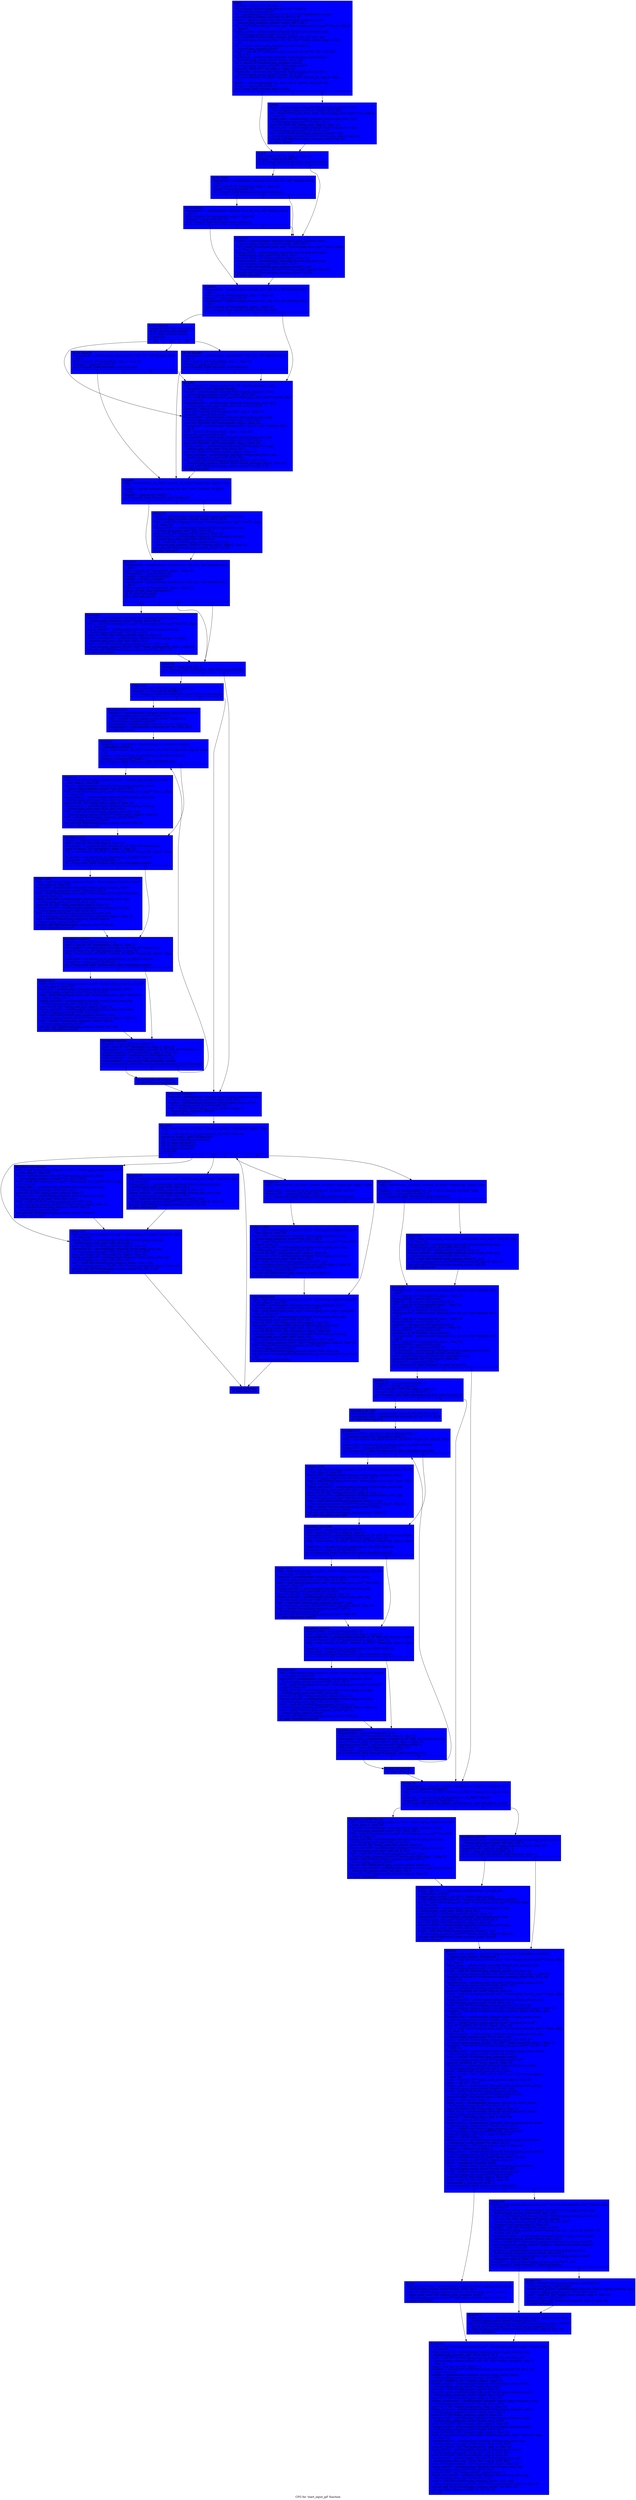 digraph "CFG for 'start_input_gif' function" {
	label="CFG for 'start_input_gif' function";

	Node0x69e8840 [shape=record, style = filled, fillcolor = blue, label="{entry:\l  %hdrbuf = alloca [10 x i8], align 1\l  %0 = bitcast %struct.cjpeg_source_struct* %sinfo to\l... %struct.gif_source_struct*\l  %1 = getelementptr inbounds [10 x i8], [10 x i8]* %hdrbuf, i64 0, i64 0\l  call void @llvm.lifetime.start(i64 10, i8* %1) #4\l  %mem = getelementptr inbounds %struct.jpeg_compress_struct,\l... %struct.jpeg_compress_struct* %cinfo, i64 0, i32 1\l  %2 = load %struct.jpeg_memory_mgr*, %struct.jpeg_memory_mgr** %mem, align 8,\l... !tbaa !3\l  %alloc_sarray = getelementptr inbounds %struct.jpeg_memory_mgr,\l... %struct.jpeg_memory_mgr* %2, i64 0, i32 2\l  %3 = load i8** (%struct.jpeg_common_struct*, i32, i32, i32)*, i8**\l... (%struct.jpeg_common_struct*, i32, i32, i32)** %alloc_sarray, align 8, !tbaa\l... !11\l  %4 = bitcast %struct.jpeg_compress_struct* %cinfo to\l... %struct.jpeg_common_struct*\l  %call = tail call i8** %3(%struct.jpeg_common_struct* %4, i32 1, i32 256,\l... i32 3) #4\l  %colormap = getelementptr inbounds %struct.cjpeg_source_struct,\l... %struct.cjpeg_source_struct* %sinfo, i64 1, i32 1\l  %5 = bitcast i32 (%struct.jpeg_compress_struct*,\l... %struct.cjpeg_source_struct*)** %colormap to i8***\l  store i8** %call, i8*** %5, align 8, !tbaa !14\l  %input_file = getelementptr inbounds %struct.cjpeg_source_struct,\l... %struct.cjpeg_source_struct* %sinfo, i64 0, i32 3\l  %6 = load %struct._IO_FILE*, %struct._IO_FILE** %input_file, align 8, !tbaa\l... !17\l  %call1 = call i64 @fread(i8* %1, i64 1, i64 6, %struct._IO_FILE* %6)\l  %cmp = icmp eq i64 %call1, 6\l  br i1 %cmp, label %if.end, label %if.then\l|{<s0>T|<s1>F}}"];
	Node0x69e8840:s0 -> Node0x69ea860;
	Node0x69e8840:s1 -> Node0x69ea930;
	Node0x69ea930 [shape=record, style = filled, fillcolor = blue, label="{if.then:                                          \l  %err = getelementptr inbounds %struct.jpeg_compress_struct,\l... %struct.jpeg_compress_struct* %cinfo, i64 0, i32 0\l  %7 = load %struct.jpeg_error_mgr*, %struct.jpeg_error_mgr** %err, align 8,\l... !tbaa !18\l  %msg_code = getelementptr inbounds %struct.jpeg_error_mgr,\l... %struct.jpeg_error_mgr* %7, i64 0, i32 5\l  store i32 1016, i32* %msg_code, align 8, !tbaa !19\l  %error_exit = getelementptr inbounds %struct.jpeg_error_mgr,\l... %struct.jpeg_error_mgr* %7, i64 0, i32 0\l  %8 = load void (%struct.jpeg_common_struct*)*, void\l... (%struct.jpeg_common_struct*)** %error_exit, align 8, !tbaa !21\l  tail call void %8(%struct.jpeg_common_struct* %4) #4\l  br label %if.end\l}"];
	Node0x69ea930 -> Node0x69ea860;
	Node0x69ea860 [shape=record, style = filled, fillcolor = blue, label="{if.end:                                           \l  %9 = load i8, i8* %1, align 1, !tbaa !22\l  %cmp3 = icmp eq i8 %9, 71\l  br i1 %cmp3, label %lor.lhs.false, label %if.then14\l|{<s0>T|<s1>F}}"];
	Node0x69ea860:s0 -> Node0x69eb650;
	Node0x69ea860:s1 -> Node0x69eb730;
	Node0x69eb650 [shape=record, style = filled, fillcolor = blue, label="{lor.lhs.false:                                    \l  %arrayidx5 = getelementptr inbounds [10 x i8], [10 x i8]* %hdrbuf, i64 0,\l... i64 1\l  %10 = load i8, i8* %arrayidx5, align 1, !tbaa !22\l  %cmp7 = icmp eq i8 %10, 73\l  br i1 %cmp7, label %lor.lhs.false9, label %if.then14\l|{<s0>T|<s1>F}}"];
	Node0x69eb650:s0 -> Node0x69ec060;
	Node0x69eb650:s1 -> Node0x69eb730;
	Node0x69ec060 [shape=record, style = filled, fillcolor = blue, label="{lor.lhs.false9:                                   \l  %arrayidx10 = getelementptr inbounds [10 x i8], [10 x i8]* %hdrbuf, i64 0,\l... i64 2\l  %11 = load i8, i8* %arrayidx10, align 1, !tbaa !22\l  %cmp12 = icmp eq i8 %11, 70\l  br i1 %cmp12, label %if.end19, label %if.then14\l|{<s0>T|<s1>F}}"];
	Node0x69ec060:s0 -> Node0x69ec3c0;
	Node0x69ec060:s1 -> Node0x69eb730;
	Node0x69eb730 [shape=record, style = filled, fillcolor = blue, label="{if.then14:                                        \l  %err15 = getelementptr inbounds %struct.jpeg_compress_struct,\l... %struct.jpeg_compress_struct* %cinfo, i64 0, i32 0\l  %12 = load %struct.jpeg_error_mgr*, %struct.jpeg_error_mgr** %err15, align\l... 8, !tbaa !18\l  %msg_code16 = getelementptr inbounds %struct.jpeg_error_mgr,\l... %struct.jpeg_error_mgr* %12, i64 0, i32 5\l  store i32 1016, i32* %msg_code16, align 8, !tbaa !19\l  %error_exit18 = getelementptr inbounds %struct.jpeg_error_mgr,\l... %struct.jpeg_error_mgr* %12, i64 0, i32 0\l  %13 = load void (%struct.jpeg_common_struct*)*, void\l... (%struct.jpeg_common_struct*)** %error_exit18, align 8, !tbaa !21\l  tail call void %13(%struct.jpeg_common_struct* %4) #4\l  br label %if.end19\l}"];
	Node0x69eb730 -> Node0x69ec3c0;
	Node0x69ec3c0 [shape=record, style = filled, fillcolor = blue, label="{if.end19:                                         \l  %arrayidx20 = getelementptr inbounds [10 x i8], [10 x i8]* %hdrbuf, i64 0,\l... i64 3\l  %14 = load i8, i8* %arrayidx20, align 1, !tbaa !22\l  %cmp22 = icmp eq i8 %14, 56\l  %arrayidx25 = getelementptr inbounds [10 x i8], [10 x i8]* %hdrbuf, i64 0,\l... i64 4\l  %15 = load i8, i8* %arrayidx25, align 1, !tbaa !22\l  br i1 %cmp22, label %lor.lhs.false24, label %do.body\l|{<s0>T|<s1>F}}"];
	Node0x69ec3c0:s0 -> Node0x69ee0f0;
	Node0x69ec3c0:s1 -> Node0x69ee1d0;
	Node0x69ee0f0 [shape=record, style = filled, fillcolor = blue, label="{lor.lhs.false24:                                  \l  switch i8 %15, label %do.body [\l    i8 55, label %lor.lhs.false29\l    i8 57, label %lor.lhs.false43\l  ], !prof !23\l|{<s0>def|<s1>55|<s2>57}}"];
	Node0x69ee0f0:s0 -> Node0x69ee1d0;
	Node0x69ee0f0:s1 -> Node0x69ee370;
	Node0x69ee0f0:s2 -> Node0x69ee430;
	Node0x69ee370 [shape=record, style = filled, fillcolor = blue, label="{lor.lhs.false29:                                  \l  %arrayidx30 = getelementptr inbounds [10 x i8], [10 x i8]* %hdrbuf, i64 0,\l... i64 5\l  %16 = load i8, i8* %arrayidx30, align 1, !tbaa !22\l  %cmp32 = icmp eq i8 %16, 97\l  br i1 %cmp32, label %if.end63, label %do.body\l|{<s0>T|<s1>F}}"];
	Node0x69ee370:s0 -> Node0x69eedd0;
	Node0x69ee370:s1 -> Node0x69ee1d0;
	Node0x69ee430 [shape=record, style = filled, fillcolor = blue, label="{lor.lhs.false43:                                  \l  %arrayidx44 = getelementptr inbounds [10 x i8], [10 x i8]* %hdrbuf, i64 0,\l... i64 5\l  %17 = load i8, i8* %arrayidx44, align 1, !tbaa !22\l  %cmp46 = icmp eq i8 %17, 97\l  br i1 %cmp46, label %if.end63, label %do.body\l|{<s0>T|<s1>F}}"];
	Node0x69ee430:s0 -> Node0x69eedd0;
	Node0x69ee430:s1 -> Node0x69ee1d0;
	Node0x69ee1d0 [shape=record, style = filled, fillcolor = blue, label="{do.body:                                          \l  %18 = phi i8 [ 57, %lor.lhs.false43 ], [ 55, %lor.lhs.false29 ], [ %15,\l... %if.end19 ], [ %15, %lor.lhs.false24 ]\l  %err49 = getelementptr inbounds %struct.jpeg_compress_struct,\l... %struct.jpeg_compress_struct* %cinfo, i64 0, i32 0\l  %19 = load %struct.jpeg_error_mgr*, %struct.jpeg_error_mgr** %err49, align\l... 8, !tbaa !18\l  %arraydecay50 = getelementptr inbounds %struct.jpeg_error_mgr,\l... %struct.jpeg_error_mgr* %19, i64 0, i32 6, i32 0, i64 0\l  %conv52 = sext i8 %14 to i32\l  store i32 %conv52, i32* %arraydecay50, align 4, !tbaa !24\l  %conv55 = sext i8 %18 to i32\l  %arrayidx56 = getelementptr inbounds %struct.jpeg_error_mgr,\l... %struct.jpeg_error_mgr* %19, i64 0, i32 6, i32 0, i64 1\l  store i32 %conv55, i32* %arrayidx56, align 4, !tbaa !24\l  %arrayidx57 = getelementptr inbounds [10 x i8], [10 x i8]* %hdrbuf, i64 0,\l... i64 5\l  %20 = load i8, i8* %arrayidx57, align 1, !tbaa !22\l  %conv58 = sext i8 %20 to i32\l  %arrayidx59 = getelementptr inbounds %struct.jpeg_error_mgr,\l... %struct.jpeg_error_mgr* %19, i64 0, i32 6, i32 0, i64 2\l  store i32 %conv58, i32* %arrayidx59, align 4, !tbaa !24\l  %msg_code61 = getelementptr inbounds %struct.jpeg_error_mgr,\l... %struct.jpeg_error_mgr* %19, i64 0, i32 5\l  store i32 1018, i32* %msg_code61, align 8, !tbaa !19\l  %emit_message = getelementptr inbounds %struct.jpeg_error_mgr,\l... %struct.jpeg_error_mgr* %19, i64 0, i32 1\l  %21 = load void (%struct.jpeg_common_struct*, i32)*, void\l... (%struct.jpeg_common_struct*, i32)** %emit_message, align 8, !tbaa !25\l  tail call void %21(%struct.jpeg_common_struct* %4, i32 1) #4\l  br label %if.end63\l}"];
	Node0x69ee1d0 -> Node0x69eedd0;
	Node0x69eedd0 [shape=record, style = filled, fillcolor = blue, label="{if.end63:                                         \l  %22 = load %struct._IO_FILE*, %struct._IO_FILE** %input_file, align 8, !tbaa\l... !17\l  %call67 = call i64 @fread(i8* nonnull %1, i64 1, i64 7, %struct._IO_FILE*\l... %22)\l  %cmp68 = icmp eq i64 %call67, 7\l  br i1 %cmp68, label %if.end75, label %if.then70\l|{<s0>T|<s1>F}}"];
	Node0x69eedd0:s0 -> Node0x69f12d0;
	Node0x69eedd0:s1 -> Node0x69f1380;
	Node0x69f1380 [shape=record, style = filled, fillcolor = blue, label="{if.then70:                                        \l  %err71 = getelementptr inbounds %struct.jpeg_compress_struct,\l... %struct.jpeg_compress_struct* %cinfo, i64 0, i32 0\l  %23 = load %struct.jpeg_error_mgr*, %struct.jpeg_error_mgr** %err71, align\l... 8, !tbaa !18\l  %msg_code72 = getelementptr inbounds %struct.jpeg_error_mgr,\l... %struct.jpeg_error_mgr* %23, i64 0, i32 5\l  store i32 42, i32* %msg_code72, align 8, !tbaa !19\l  %error_exit74 = getelementptr inbounds %struct.jpeg_error_mgr,\l... %struct.jpeg_error_mgr* %23, i64 0, i32 0\l  %24 = load void (%struct.jpeg_common_struct*)*, void\l... (%struct.jpeg_common_struct*)** %error_exit74, align 8, !tbaa !21\l  tail call void %24(%struct.jpeg_common_struct* %4) #4\l  br label %if.end75\l}"];
	Node0x69f1380 -> Node0x69f12d0;
	Node0x69f12d0 [shape=record, style = filled, fillcolor = blue, label="{if.end75:                                         \l  %arrayidx89 = getelementptr inbounds [10 x i8], [10 x i8]* %hdrbuf, i64 0,\l... i64 4\l  %25 = load i8, i8* %arrayidx89, align 1, !tbaa !22\l  %conv90343 = zext i8 %25 to i32\l  %and91 = and i32 %conv90343, 7\l  %shl92 = shl i32 2, %and91\l  %arrayidx93 = getelementptr inbounds [10 x i8], [10 x i8]* %hdrbuf, i64 0,\l... i64 6\l  %26 = load i8, i8* %arrayidx93, align 1, !tbaa !22\l  switch i8 %26, label %if.then101 [\l    i8 49, label %if.end106\l    i8 0, label %if.end106\l  ]\l|{<s0>def|<s1>49|<s2>0}}"];
	Node0x69f12d0:s0 -> Node0x69f1de0;
	Node0x69f12d0:s1 -> Node0x69f1f00;
	Node0x69f12d0:s2 -> Node0x69f1f00;
	Node0x69f1de0 [shape=record, style = filled, fillcolor = blue, label="{if.then101:                                       \l  %err102 = getelementptr inbounds %struct.jpeg_compress_struct,\l... %struct.jpeg_compress_struct* %cinfo, i64 0, i32 0\l  %27 = load %struct.jpeg_error_mgr*, %struct.jpeg_error_mgr** %err102, align\l... 8, !tbaa !18\l  %msg_code103 = getelementptr inbounds %struct.jpeg_error_mgr,\l... %struct.jpeg_error_mgr* %27, i64 0, i32 5\l  store i32 1020, i32* %msg_code103, align 8, !tbaa !19\l  %emit_message105 = getelementptr inbounds %struct.jpeg_error_mgr,\l... %struct.jpeg_error_mgr* %27, i64 0, i32 1\l  %28 = load void (%struct.jpeg_common_struct*, i32)*, void\l... (%struct.jpeg_common_struct*, i32)** %emit_message105, align 8, !tbaa !25\l  tail call void %28(%struct.jpeg_common_struct* %4, i32 1) #4\l  br label %if.end106\l}"];
	Node0x69f1de0 -> Node0x69f1f00;
	Node0x69f1f00 [shape=record, style = filled, fillcolor = blue, label="{if.end106:                                        \l  %tobool = icmp slt i8 %25, 0\l  br i1 %tobool, label %if.then110, label %for.cond.preheader\l|{<s0>T|<s1>F}}"];
	Node0x69f1f00:s0 -> Node0x69f2ce0;
	Node0x69f1f00:s1 -> Node0x69f2d90;
	Node0x69f2ce0 [shape=record, style = filled, fillcolor = blue, label="{if.then110:                                       \l  %29 = load i8**, i8*** %5, align 8, !tbaa !14\l  %cmp21.i = icmp sgt i32 %shl92, 0\l  br i1 %cmp21.i, label %for.body.lr.ph.i, label %for.cond.preheader\l|{<s0>T|<s1>F}}"];
	Node0x69f2ce0:s0 -> Node0x69f35c0;
	Node0x69f2ce0:s1 -> Node0x69f2d90;
	Node0x69f35c0 [shape=record, style = filled, fillcolor = blue, label="{for.body.lr.ph.i:                                 \l  %cinfo.i.i = getelementptr inbounds %struct.cjpeg_source_struct,\l... %struct.cjpeg_source_struct* %sinfo, i64 1\l  %30 = bitcast %struct.cjpeg_source_struct* %cinfo.i.i to\l... %struct.jpeg_compress_struct**\l  %arrayidx5.i = getelementptr inbounds i8*, i8** %29, i64 1\l  %arrayidx10.i = getelementptr inbounds i8*, i8** %29, i64 2\l  br label %for.body.i\l}"];
	Node0x69f35c0 -> Node0x69f3990;
	Node0x69f3990 [shape=record, style = filled, fillcolor = blue, label="{for.body.i:                                       \l  %indvars.iv.i = phi i64 [ 0, %for.body.lr.ph.i ], [ %indvars.iv.next.i,\l... %ReadByte.exit416 ]\l  %31 = load %struct._IO_FILE*, %struct._IO_FILE** %input_file, align 8, !tbaa\l... !17\l  %call.i.i = tail call i32 @_IO_getc(%struct._IO_FILE* %31) #4\l  %cmp.i.i = icmp eq i32 %call.i.i, -1\l  br i1 %cmp.i.i, label %if.then.i.i, label %ReadByte.exit.i\l|{<s0>T|<s1>F}}"];
	Node0x69f3990:s0 -> Node0x69f40e0;
	Node0x69f3990:s1 -> Node0x69ee510;
	Node0x69f40e0 [shape=record, style = filled, fillcolor = blue, label="{if.then.i.i:                                      \l  %32 = load %struct.jpeg_compress_struct*, %struct.jpeg_compress_struct**\l... %30, align 8, !tbaa !26\l  %err.i.i = getelementptr inbounds %struct.jpeg_compress_struct,\l... %struct.jpeg_compress_struct* %32, i64 0, i32 0\l  %33 = load %struct.jpeg_error_mgr*, %struct.jpeg_error_mgr** %err.i.i, align\l... 8, !tbaa !18\l  %msg_code.i.i = getelementptr inbounds %struct.jpeg_error_mgr,\l... %struct.jpeg_error_mgr* %33, i64 0, i32 5\l  store i32 42, i32* %msg_code.i.i, align 8, !tbaa !19\l  %error_exit.i.i = getelementptr inbounds %struct.jpeg_error_mgr,\l... %struct.jpeg_error_mgr* %33, i64 0, i32 0\l  %34 = load void (%struct.jpeg_common_struct*)*, void\l... (%struct.jpeg_common_struct*)** %error_exit.i.i, align 8, !tbaa !21\l  %35 = bitcast %struct.jpeg_compress_struct* %32 to\l... %struct.jpeg_common_struct*\l  tail call void %34(%struct.jpeg_common_struct* %35) #4\l  br label %ReadByte.exit.i\l}"];
	Node0x69f40e0 -> Node0x69ee510;
	Node0x69ee510 [shape=record, style = filled, fillcolor = blue, label="{ReadByte.exit.i:                                  \l  %conv.i = trunc i32 %call.i.i to i8\l  %36 = load i8*, i8** %29, align 8, !tbaa !27\l  %arrayidx1.i = getelementptr inbounds i8, i8* %36, i64 %indvars.iv.i\l  store i8 %conv.i, i8* %arrayidx1.i, align 1, !tbaa !22\l  %37 = load %struct._IO_FILE*, %struct._IO_FILE** %input_file, align 8, !tbaa\l... !17\l  %call.i400 = tail call i32 @_IO_getc(%struct._IO_FILE* %37) #4\l  %cmp.i401 = icmp eq i32 %call.i400, -1\l  br i1 %cmp.i401, label %if.then.i406, label %ReadByte.exit407\l|{<s0>T|<s1>F}}"];
	Node0x69ee510:s0 -> Node0x69e61a0;
	Node0x69ee510:s1 -> Node0x69e62b0;
	Node0x69e61a0 [shape=record, style = filled, fillcolor = blue, label="{if.then.i406:                                     \l  %38 = load %struct.jpeg_compress_struct*, %struct.jpeg_compress_struct**\l... %30, align 8, !tbaa !26\l  %err.i403 = getelementptr inbounds %struct.jpeg_compress_struct,\l... %struct.jpeg_compress_struct* %38, i64 0, i32 0\l  %39 = load %struct.jpeg_error_mgr*, %struct.jpeg_error_mgr** %err.i403,\l... align 8, !tbaa !18\l  %msg_code.i404 = getelementptr inbounds %struct.jpeg_error_mgr,\l... %struct.jpeg_error_mgr* %39, i64 0, i32 5\l  store i32 42, i32* %msg_code.i404, align 8, !tbaa !19\l  %error_exit.i405 = getelementptr inbounds %struct.jpeg_error_mgr,\l... %struct.jpeg_error_mgr* %39, i64 0, i32 0\l  %40 = load void (%struct.jpeg_common_struct*)*, void\l... (%struct.jpeg_common_struct*)** %error_exit.i405, align 8, !tbaa !21\l  %41 = bitcast %struct.jpeg_compress_struct* %38 to\l... %struct.jpeg_common_struct*\l  tail call void %40(%struct.jpeg_common_struct* %41) #4\l  br label %ReadByte.exit407\l}"];
	Node0x69e61a0 -> Node0x69e62b0;
	Node0x69e62b0 [shape=record, style = filled, fillcolor = blue, label="{ReadByte.exit407:                                 \l  %conv3.i = trunc i32 %call.i400 to i8\l  %42 = load i8*, i8** %arrayidx5.i, align 8, !tbaa !27\l  %arrayidx6.i = getelementptr inbounds i8, i8* %42, i64 %indvars.iv.i\l  store i8 %conv3.i, i8* %arrayidx6.i, align 1, !tbaa !22\l  %43 = load %struct._IO_FILE*, %struct._IO_FILE** %input_file, align 8, !tbaa\l... !17\l  %call.i409 = tail call i32 @_IO_getc(%struct._IO_FILE* %43) #4\l  %cmp.i410 = icmp eq i32 %call.i409, -1\l  br i1 %cmp.i410, label %if.then.i415, label %ReadByte.exit416\l|{<s0>T|<s1>F}}"];
	Node0x69e62b0:s0 -> Node0x69e6d90;
	Node0x69e62b0:s1 -> Node0x69f3b40;
	Node0x69e6d90 [shape=record, style = filled, fillcolor = blue, label="{if.then.i415:                                     \l  %44 = load %struct.jpeg_compress_struct*, %struct.jpeg_compress_struct**\l... %30, align 8, !tbaa !26\l  %err.i412 = getelementptr inbounds %struct.jpeg_compress_struct,\l... %struct.jpeg_compress_struct* %44, i64 0, i32 0\l  %45 = load %struct.jpeg_error_mgr*, %struct.jpeg_error_mgr** %err.i412,\l... align 8, !tbaa !18\l  %msg_code.i413 = getelementptr inbounds %struct.jpeg_error_mgr,\l... %struct.jpeg_error_mgr* %45, i64 0, i32 5\l  store i32 42, i32* %msg_code.i413, align 8, !tbaa !19\l  %error_exit.i414 = getelementptr inbounds %struct.jpeg_error_mgr,\l... %struct.jpeg_error_mgr* %45, i64 0, i32 0\l  %46 = load void (%struct.jpeg_common_struct*)*, void\l... (%struct.jpeg_common_struct*)** %error_exit.i414, align 8, !tbaa !21\l  %47 = bitcast %struct.jpeg_compress_struct* %44 to\l... %struct.jpeg_common_struct*\l  tail call void %46(%struct.jpeg_common_struct* %47) #4\l  br label %ReadByte.exit416\l}"];
	Node0x69e6d90 -> Node0x69f3b40;
	Node0x69f3b40 [shape=record, style = filled, fillcolor = blue, label="{ReadByte.exit416:                                 \l  %conv8.i = trunc i32 %call.i409 to i8\l  %48 = load i8*, i8** %arrayidx10.i, align 8, !tbaa !27\l  %arrayidx11.i = getelementptr inbounds i8, i8* %48, i64 %indvars.iv.i\l  store i8 %conv8.i, i8* %arrayidx11.i, align 1, !tbaa !22\l  %indvars.iv.next.i = add nuw nsw i64 %indvars.iv.i, 1\l  %lftr.wideiv442 = trunc i64 %indvars.iv.next.i to i32\l  %exitcond443 = icmp eq i32 %lftr.wideiv442, %shl92\l  br i1 %exitcond443, label %for.cond.preheader.loopexit, label %for.body.i\l|{<s0>T|<s1>F}}"];
	Node0x69f3b40:s0 -> Node0x69f8f40;
	Node0x69f3b40:s1 -> Node0x69f3990;
	Node0x69f8f40 [shape=record, style = filled, fillcolor = blue, label="{for.cond.preheader.loopexit:                      \l  br label %for.cond.preheader\l}"];
	Node0x69f8f40 -> Node0x69f2d90;
	Node0x69f2d90 [shape=record, style = filled, fillcolor = blue, label="{for.cond.preheader:                               \l  %err129 = getelementptr inbounds %struct.jpeg_compress_struct,\l... %struct.jpeg_compress_struct* %cinfo, i64 0, i32 0\l  %cinfo.i = getelementptr inbounds %struct.cjpeg_source_struct,\l... %struct.cjpeg_source_struct* %sinfo, i64 1\l  %49 = bitcast %struct.cjpeg_source_struct* %cinfo.i to\l... %struct.jpeg_compress_struct**\l  br label %for.cond\l}"];
	Node0x69f2d90 -> Node0x69f91e0;
	Node0x69f91e0 [shape=record, style = filled, fillcolor = blue, label="{for.cond:                                         \l  %50 = load %struct._IO_FILE*, %struct._IO_FILE** %input_file, align 8, !tbaa\l... !17\l  %call.i = tail call i32 @_IO_getc(%struct._IO_FILE* %50) #4\l  switch i32 %call.i, label %if.then128 [\l    i32 -1, label %ReadByte.exit.thread\l    i32 59, label %if.then116\l    i32 33, label %if.then124\l    i32 44, label %if.end137\l  ], !prof !28\l|{<s0>def|<s1>-1|<s2>59|<s3>33|<s4>44}}"];
	Node0x69f91e0:s0 -> Node0x69f93f0;
	Node0x69f91e0:s1 -> Node0x69f94a0;
	Node0x69f91e0:s2 -> Node0x69f95a0;
	Node0x69f91e0:s3 -> Node0x69f9690;
	Node0x69f91e0:s4 -> Node0x69f97b0;
	Node0x69f94a0 [shape=record, style = filled, fillcolor = blue, label="{ReadByte.exit.thread:                             \l  %51 = load %struct.jpeg_compress_struct*, %struct.jpeg_compress_struct**\l... %49, align 8, !tbaa !26\l  %err.i = getelementptr inbounds %struct.jpeg_compress_struct,\l... %struct.jpeg_compress_struct* %51, i64 0, i32 0\l  %52 = load %struct.jpeg_error_mgr*, %struct.jpeg_error_mgr** %err.i, align\l... 8, !tbaa !18\l  %msg_code.i = getelementptr inbounds %struct.jpeg_error_mgr,\l... %struct.jpeg_error_mgr* %52, i64 0, i32 5\l  store i32 42, i32* %msg_code.i, align 8, !tbaa !19\l  %error_exit.i = getelementptr inbounds %struct.jpeg_error_mgr,\l... %struct.jpeg_error_mgr* %52, i64 0, i32 0\l  %53 = load void (%struct.jpeg_common_struct*)*, void\l... (%struct.jpeg_common_struct*)** %error_exit.i, align 8, !tbaa !21\l  %54 = bitcast %struct.jpeg_compress_struct* %51 to\l... %struct.jpeg_common_struct*\l  tail call void %53(%struct.jpeg_common_struct* %54) #4\l  br label %if.then128\l}"];
	Node0x69f94a0 -> Node0x69f93f0;
	Node0x69f95a0 [shape=record, style = filled, fillcolor = blue, label="{if.then116:                                       \l  %55 = load %struct.jpeg_error_mgr*, %struct.jpeg_error_mgr** %err129, align\l... 8, !tbaa !18\l  %msg_code118 = getelementptr inbounds %struct.jpeg_error_mgr,\l... %struct.jpeg_error_mgr* %55, i64 0, i32 5\l  store i32 1015, i32* %msg_code118, align 8, !tbaa !19\l  %error_exit120 = getelementptr inbounds %struct.jpeg_error_mgr,\l... %struct.jpeg_error_mgr* %55, i64 0, i32 0\l  %56 = load void (%struct.jpeg_common_struct*)*, void\l... (%struct.jpeg_common_struct*)** %error_exit120, align 8, !tbaa !21\l  tail call void %56(%struct.jpeg_common_struct* %4) #4\l  br label %if.then128\l}"];
	Node0x69f95a0 -> Node0x69f93f0;
	Node0x69f9690 [shape=record, style = filled, fillcolor = blue, label="{if.then124:                                       \l  %57 = load %struct._IO_FILE*, %struct._IO_FILE** %input_file, align 8, !tbaa\l... !17\l  %call.i.i353 = tail call i32 @_IO_getc(%struct._IO_FILE* %57) #4\l  %cmp.i.i354 = icmp eq i32 %call.i.i353, -1\l  br i1 %cmp.i.i354, label %if.then.i.i359, label %DoExtension.exit\l|{<s0>T|<s1>F}}"];
	Node0x69f9690:s0 -> Node0x69faa90;
	Node0x69f9690:s1 -> Node0x69faba0;
	Node0x69faa90 [shape=record, style = filled, fillcolor = blue, label="{if.then.i.i359:                                   \l  %58 = load %struct.jpeg_compress_struct*, %struct.jpeg_compress_struct**\l... %49, align 8, !tbaa !26\l  %err.i.i356 = getelementptr inbounds %struct.jpeg_compress_struct,\l... %struct.jpeg_compress_struct* %58, i64 0, i32 0\l  %59 = load %struct.jpeg_error_mgr*, %struct.jpeg_error_mgr** %err.i.i356,\l... align 8, !tbaa !18\l  %msg_code.i.i357 = getelementptr inbounds %struct.jpeg_error_mgr,\l... %struct.jpeg_error_mgr* %59, i64 0, i32 5\l  store i32 42, i32* %msg_code.i.i357, align 8, !tbaa !19\l  %error_exit.i.i358 = getelementptr inbounds %struct.jpeg_error_mgr,\l... %struct.jpeg_error_mgr* %59, i64 0, i32 0\l  %60 = load void (%struct.jpeg_common_struct*)*, void\l... (%struct.jpeg_common_struct*)** %error_exit.i.i358, align 8, !tbaa !21\l  %61 = bitcast %struct.jpeg_compress_struct* %58 to\l... %struct.jpeg_common_struct*\l  tail call void %60(%struct.jpeg_common_struct* %61) #4\l  br label %DoExtension.exit\l}"];
	Node0x69faa90 -> Node0x69faba0;
	Node0x69faba0 [shape=record, style = filled, fillcolor = blue, label="{DoExtension.exit:                                 \l  %62 = load %struct.jpeg_compress_struct*, %struct.jpeg_compress_struct**\l... %49, align 8, !tbaa !26\l  %err.i360 = getelementptr inbounds %struct.jpeg_compress_struct,\l... %struct.jpeg_compress_struct* %62, i64 0, i32 0\l  %63 = load %struct.jpeg_error_mgr*, %struct.jpeg_error_mgr** %err.i360,\l... align 8, !tbaa !18\l  %msg_code.i361 = getelementptr inbounds %struct.jpeg_error_mgr,\l... %struct.jpeg_error_mgr* %63, i64 0, i32 5\l  store i32 1019, i32* %msg_code.i361, align 8, !tbaa !19\l  %arrayidx.i = getelementptr inbounds %struct.jpeg_error_mgr,\l... %struct.jpeg_error_mgr* %63, i64 0, i32 6, i32 0, i64 0\l  store i32 %call.i.i353, i32* %arrayidx.i, align 4, !tbaa !24\l  %emit_message.i = getelementptr inbounds %struct.jpeg_error_mgr,\l... %struct.jpeg_error_mgr* %63, i64 0, i32 1\l  %64 = load void (%struct.jpeg_common_struct*, i32)*, void\l... (%struct.jpeg_common_struct*, i32)** %emit_message.i, align 8, !tbaa !25\l  %65 = bitcast %struct.jpeg_compress_struct* %62 to\l... %struct.jpeg_common_struct*\l  tail call void %64(%struct.jpeg_common_struct* %65, i32 1) #4\l  tail call fastcc void @SkipDataBlocks(%struct.gif_source_struct* nonnull %0)\l... #4\l  br label %for.cond.backedge\l}"];
	Node0x69faba0 -> Node0x69fbe20;
	Node0x69fbe20 [shape=record, style = filled, fillcolor = blue, label="{for.cond.backedge:                                \l  br label %for.cond\l}"];
	Node0x69fbe20 -> Node0x69f91e0;
	Node0x69f93f0 [shape=record, style = filled, fillcolor = blue, label="{if.then128:                                       \l  %66 = load %struct.jpeg_error_mgr*, %struct.jpeg_error_mgr** %err129, align\l... 8, !tbaa !18\l  %msg_code130 = getelementptr inbounds %struct.jpeg_error_mgr,\l... %struct.jpeg_error_mgr* %66, i64 0, i32 5\l  store i32 1022, i32* %msg_code130, align 8, !tbaa !19\l  %arrayidx134 = getelementptr inbounds %struct.jpeg_error_mgr,\l... %struct.jpeg_error_mgr* %66, i64 0, i32 6, i32 0, i64 0\l  store i32 %call.i, i32* %arrayidx134, align 4, !tbaa !24\l  %emit_message136 = getelementptr inbounds %struct.jpeg_error_mgr,\l... %struct.jpeg_error_mgr* %66, i64 0, i32 1\l  %67 = load void (%struct.jpeg_common_struct*, i32)*, void\l... (%struct.jpeg_common_struct*, i32)** %emit_message136, align 8, !tbaa !25\l  tail call void %67(%struct.jpeg_common_struct* %4, i32 -1) #4\l  br label %for.cond.backedge\l}"];
	Node0x69f93f0 -> Node0x69fbe20;
	Node0x69f97b0 [shape=record, style = filled, fillcolor = blue, label="{if.end137:                                        \l  %68 = load %struct._IO_FILE*, %struct._IO_FILE** %input_file, align 8, !tbaa\l... !17\l  %call141 = call i64 @fread(i8* %1, i64 1, i64 9, %struct._IO_FILE* %68)\l  %cmp142 = icmp eq i64 %call141, 9\l  br i1 %cmp142, label %if.end149, label %if.then144\l|{<s0>T|<s1>F}}"];
	Node0x69f97b0:s0 -> Node0x69fc6d0;
	Node0x69f97b0:s1 -> Node0x69fc780;
	Node0x69fc780 [shape=record, style = filled, fillcolor = blue, label="{if.then144:                                       \l  %69 = load %struct.jpeg_error_mgr*, %struct.jpeg_error_mgr** %err129, align\l... 8, !tbaa !18\l  %msg_code146 = getelementptr inbounds %struct.jpeg_error_mgr,\l... %struct.jpeg_error_mgr* %69, i64 0, i32 5\l  store i32 42, i32* %msg_code146, align 8, !tbaa !19\l  %error_exit148 = getelementptr inbounds %struct.jpeg_error_mgr,\l... %struct.jpeg_error_mgr* %69, i64 0, i32 0\l  %70 = load void (%struct.jpeg_common_struct*)*, void\l... (%struct.jpeg_common_struct*)** %error_exit148, align 8, !tbaa !21\l  tail call void %70(%struct.jpeg_common_struct* %4) #4\l  br label %if.end149\l}"];
	Node0x69fc780 -> Node0x69fc6d0;
	Node0x69fc6d0 [shape=record, style = filled, fillcolor = blue, label="{if.end149:                                        \l  %arrayidx150 = getelementptr inbounds [10 x i8], [10 x i8]* %hdrbuf, i64 0,\l... i64 5\l  %71 = load i8, i8* %arrayidx150, align 1, !tbaa !22\l  %conv151346 = zext i8 %71 to i32\l  %shl153 = shl nuw nsw i32 %conv151346, 8\l  %72 = load i8, i8* %arrayidx89, align 1, !tbaa !22\l  %conv155347 = zext i8 %72 to i32\l  %or157 = or i32 %shl153, %conv155347\l  %arrayidx158 = getelementptr inbounds [10 x i8], [10 x i8]* %hdrbuf, i64 0,\l... i64 7\l  %73 = load i8, i8* %arrayidx158, align 1, !tbaa !22\l  %conv159348 = zext i8 %73 to i32\l  %shl161 = shl nuw nsw i32 %conv159348, 8\l  %74 = load i8, i8* %arrayidx93, align 1, !tbaa !22\l  %conv163349 = zext i8 %74 to i32\l  %or165 = or i32 %shl161, %conv163349\l  %arrayidx166 = getelementptr inbounds [10 x i8], [10 x i8]* %hdrbuf, i64 0,\l... i64 8\l  %75 = load i8, i8* %arrayidx166, align 1, !tbaa !22\l  %conv167350 = zext i8 %75 to i32\l  %and168 = and i32 %conv167350, 64\l  %is_interlaced = getelementptr inbounds %struct.cjpeg_source_struct,\l... %struct.cjpeg_source_struct* %sinfo, i64 8, i32 3\l  %76 = bitcast %struct._IO_FILE** %is_interlaced to i32*\l  store i32 %and168, i32* %76, align 8, !tbaa !29\l  %tobool172 = icmp slt i8 %75, 0\l  br i1 %tobool172, label %if.then173, label %if.end179\l|{<s0>T|<s1>F}}"];
	Node0x69fc6d0:s0 -> Node0x69fdb00;
	Node0x69fc6d0:s1 -> Node0x69fdbe0;
	Node0x69fdb00 [shape=record, style = filled, fillcolor = blue, label="{if.then173:                                       \l  %and176 = and i32 %conv167350, 7\l  %shl177 = shl i32 2, %and176\l  %77 = load i8**, i8*** %5, align 8, !tbaa !14\l  %cmp21.i363 = icmp sgt i32 %shl177, 0\l  br i1 %cmp21.i363, label %for.body.lr.ph.i368, label %if.end179\l|{<s0>T|<s1>F}}"];
	Node0x69fdb00:s0 -> Node0x69fdf70;
	Node0x69fdb00:s1 -> Node0x69fdbe0;
	Node0x69fdf70 [shape=record, style = filled, fillcolor = blue, label="{for.body.lr.ph.i368:                              \l  %arrayidx5.i366 = getelementptr inbounds i8*, i8** %77, i64 1\l  %arrayidx10.i367 = getelementptr inbounds i8*, i8** %77, i64 2\l  br label %for.body.i372\l}"];
	Node0x69fdf70 -> Node0x69fe280;
	Node0x69fe280 [shape=record, style = filled, fillcolor = blue, label="{for.body.i372:                                    \l  %indvars.iv.i369 = phi i64 [ 0, %for.body.lr.ph.i368 ], [\l... %indvars.iv.next.i385, %ReadByte.exit434 ]\l  %78 = load %struct._IO_FILE*, %struct._IO_FILE** %input_file, align 8, !tbaa\l... !17\l  %call.i.i370 = tail call i32 @_IO_getc(%struct._IO_FILE* %78) #4\l  %cmp.i.i371 = icmp eq i32 %call.i.i370, -1\l  br i1 %cmp.i.i371, label %if.then.i.i376, label %ReadByte.exit.i388\l|{<s0>T|<s1>F}}"];
	Node0x69fe280:s0 -> Node0x69f5cf0;
	Node0x69fe280:s1 -> Node0x69f5e00;
	Node0x69f5cf0 [shape=record, style = filled, fillcolor = blue, label="{if.then.i.i376:                                   \l  %79 = load %struct.jpeg_compress_struct*, %struct.jpeg_compress_struct**\l... %49, align 8, !tbaa !26\l  %err.i.i373 = getelementptr inbounds %struct.jpeg_compress_struct,\l... %struct.jpeg_compress_struct* %79, i64 0, i32 0\l  %80 = load %struct.jpeg_error_mgr*, %struct.jpeg_error_mgr** %err.i.i373,\l... align 8, !tbaa !18\l  %msg_code.i.i374 = getelementptr inbounds %struct.jpeg_error_mgr,\l... %struct.jpeg_error_mgr* %80, i64 0, i32 5\l  store i32 42, i32* %msg_code.i.i374, align 8, !tbaa !19\l  %error_exit.i.i375 = getelementptr inbounds %struct.jpeg_error_mgr,\l... %struct.jpeg_error_mgr* %80, i64 0, i32 0\l  %81 = load void (%struct.jpeg_common_struct*)*, void\l... (%struct.jpeg_common_struct*)** %error_exit.i.i375, align 8, !tbaa !21\l  %82 = bitcast %struct.jpeg_compress_struct* %79 to\l... %struct.jpeg_common_struct*\l  tail call void %81(%struct.jpeg_common_struct* %82) #4\l  br label %ReadByte.exit.i388\l}"];
	Node0x69f5cf0 -> Node0x69f5e00;
	Node0x69f5e00 [shape=record, style = filled, fillcolor = blue, label="{ReadByte.exit.i388:                               \l  %conv.i377 = trunc i32 %call.i.i370 to i8\l  %83 = load i8*, i8** %77, align 8, !tbaa !27\l  %arrayidx1.i378 = getelementptr inbounds i8, i8* %83, i64 %indvars.iv.i369\l  store i8 %conv.i377, i8* %arrayidx1.i378, align 1, !tbaa !22\l  %84 = load %struct._IO_FILE*, %struct._IO_FILE** %input_file, align 8, !tbaa\l... !17\l  %call.i418 = tail call i32 @_IO_getc(%struct._IO_FILE* %84) #4\l  %cmp.i419 = icmp eq i32 %call.i418, -1\l  br i1 %cmp.i419, label %if.then.i424, label %ReadByte.exit425\l|{<s0>T|<s1>F}}"];
	Node0x69f5e00:s0 -> Node0x69f4790;
	Node0x69f5e00:s1 -> Node0x69f48a0;
	Node0x69f4790 [shape=record, style = filled, fillcolor = blue, label="{if.then.i424:                                     \l  %85 = load %struct.jpeg_compress_struct*, %struct.jpeg_compress_struct**\l... %49, align 8, !tbaa !26\l  %err.i421 = getelementptr inbounds %struct.jpeg_compress_struct,\l... %struct.jpeg_compress_struct* %85, i64 0, i32 0\l  %86 = load %struct.jpeg_error_mgr*, %struct.jpeg_error_mgr** %err.i421,\l... align 8, !tbaa !18\l  %msg_code.i422 = getelementptr inbounds %struct.jpeg_error_mgr,\l... %struct.jpeg_error_mgr* %86, i64 0, i32 5\l  store i32 42, i32* %msg_code.i422, align 8, !tbaa !19\l  %error_exit.i423 = getelementptr inbounds %struct.jpeg_error_mgr,\l... %struct.jpeg_error_mgr* %86, i64 0, i32 0\l  %87 = load void (%struct.jpeg_common_struct*)*, void\l... (%struct.jpeg_common_struct*)** %error_exit.i423, align 8, !tbaa !21\l  %88 = bitcast %struct.jpeg_compress_struct* %85 to\l... %struct.jpeg_common_struct*\l  tail call void %87(%struct.jpeg_common_struct* %88) #4\l  br label %ReadByte.exit425\l}"];
	Node0x69f4790 -> Node0x69f48a0;
	Node0x69f48a0 [shape=record, style = filled, fillcolor = blue, label="{ReadByte.exit425:                                 \l  %conv3.i380 = trunc i32 %call.i418 to i8\l  %89 = load i8*, i8** %arrayidx5.i366, align 8, !tbaa !27\l  %arrayidx6.i381 = getelementptr inbounds i8, i8* %89, i64 %indvars.iv.i369\l  store i8 %conv3.i380, i8* %arrayidx6.i381, align 1, !tbaa !22\l  %90 = load %struct._IO_FILE*, %struct._IO_FILE** %input_file, align 8, !tbaa\l... !17\l  %call.i427 = tail call i32 @_IO_getc(%struct._IO_FILE* %90) #4\l  %cmp.i428 = icmp eq i32 %call.i427, -1\l  br i1 %cmp.i428, label %if.then.i433, label %ReadByte.exit434\l|{<s0>T|<s1>F}}"];
	Node0x69f48a0:s0 -> Node0x69f64b0;
	Node0x69f48a0:s1 -> Node0x69fe3d0;
	Node0x69f64b0 [shape=record, style = filled, fillcolor = blue, label="{if.then.i433:                                     \l  %91 = load %struct.jpeg_compress_struct*, %struct.jpeg_compress_struct**\l... %49, align 8, !tbaa !26\l  %err.i430 = getelementptr inbounds %struct.jpeg_compress_struct,\l... %struct.jpeg_compress_struct* %91, i64 0, i32 0\l  %92 = load %struct.jpeg_error_mgr*, %struct.jpeg_error_mgr** %err.i430,\l... align 8, !tbaa !18\l  %msg_code.i431 = getelementptr inbounds %struct.jpeg_error_mgr,\l... %struct.jpeg_error_mgr* %92, i64 0, i32 5\l  store i32 42, i32* %msg_code.i431, align 8, !tbaa !19\l  %error_exit.i432 = getelementptr inbounds %struct.jpeg_error_mgr,\l... %struct.jpeg_error_mgr* %92, i64 0, i32 0\l  %93 = load void (%struct.jpeg_common_struct*)*, void\l... (%struct.jpeg_common_struct*)** %error_exit.i432, align 8, !tbaa !21\l  %94 = bitcast %struct.jpeg_compress_struct* %91 to\l... %struct.jpeg_common_struct*\l  tail call void %93(%struct.jpeg_common_struct* %94) #4\l  br label %ReadByte.exit434\l}"];
	Node0x69f64b0 -> Node0x69fe3d0;
	Node0x69fe3d0 [shape=record, style = filled, fillcolor = blue, label="{ReadByte.exit434:                                 \l  %conv8.i383 = trunc i32 %call.i427 to i8\l  %95 = load i8*, i8** %arrayidx10.i367, align 8, !tbaa !27\l  %arrayidx11.i384 = getelementptr inbounds i8, i8* %95, i64 %indvars.iv.i369\l  store i8 %conv8.i383, i8* %arrayidx11.i384, align 1, !tbaa !22\l  %indvars.iv.next.i385 = add nuw nsw i64 %indvars.iv.i369, 1\l  %lftr.wideiv = trunc i64 %indvars.iv.next.i385 to i32\l  %exitcond = icmp eq i32 %lftr.wideiv, %shl177\l  br i1 %exitcond, label %if.end179.loopexit, label %for.body.i372\l|{<s0>T|<s1>F}}"];
	Node0x69fe3d0:s0 -> Node0x69f86f0;
	Node0x69fe3d0:s1 -> Node0x69fe280;
	Node0x69f86f0 [shape=record, style = filled, fillcolor = blue, label="{if.end179.loopexit:                               \l  br label %if.end179\l}"];
	Node0x69f86f0 -> Node0x69fdbe0;
	Node0x69fdbe0 [shape=record, style = filled, fillcolor = blue, label="{if.end179:                                        \l  %colormaplen.0 = phi i32 [ %shl92, %if.end149 ], [ %shl177, %if.then173 ], [\l... %shl177, %if.end179.loopexit ]\l  %96 = load %struct._IO_FILE*, %struct._IO_FILE** %input_file, align 8, !tbaa\l... !17\l  %call.i391 = tail call i32 @_IO_getc(%struct._IO_FILE* %96) #4\l  %cmp.i392 = icmp eq i32 %call.i391, -1\l  br i1 %cmp.i392, label %ReadByte.exit398.thread, label %ReadByte.exit398\l|{<s0>T|<s1>F}}"];
	Node0x69fdbe0:s0 -> Node0x69f8ac0;
	Node0x69fdbe0:s1 -> Node0x69f8ba0;
	Node0x69f8ac0 [shape=record, style = filled, fillcolor = blue, label="{ReadByte.exit398.thread:                          \l  %97 = load %struct.jpeg_compress_struct*, %struct.jpeg_compress_struct**\l... %49, align 8, !tbaa !26\l  %err.i394 = getelementptr inbounds %struct.jpeg_compress_struct,\l... %struct.jpeg_compress_struct* %97, i64 0, i32 0\l  %98 = load %struct.jpeg_error_mgr*, %struct.jpeg_error_mgr** %err.i394,\l... align 8, !tbaa !18\l  %msg_code.i395 = getelementptr inbounds %struct.jpeg_error_mgr,\l... %struct.jpeg_error_mgr* %98, i64 0, i32 5\l  store i32 42, i32* %msg_code.i395, align 8, !tbaa !19\l  %error_exit.i396 = getelementptr inbounds %struct.jpeg_error_mgr,\l... %struct.jpeg_error_mgr* %98, i64 0, i32 0\l  %99 = load void (%struct.jpeg_common_struct*)*, void\l... (%struct.jpeg_common_struct*)** %error_exit.i396, align 8, !tbaa !21\l  %100 = bitcast %struct.jpeg_compress_struct* %97 to\l... %struct.jpeg_common_struct*\l  tail call void %99(%struct.jpeg_common_struct* %100) #4\l  %input_code_size436 = getelementptr inbounds %struct.gif_source_struct,\l... %struct.gif_source_struct* %0, i64 0, i32 8\l  store i32 -1, i32* %input_code_size436, align 4, !tbaa !30\l  br label %if.then188\l}"];
	Node0x69f8ac0 -> Node0x69f70b0;
	Node0x69f8ba0 [shape=record, style = filled, fillcolor = blue, label="{ReadByte.exit398:                                 \l  %input_code_size = getelementptr inbounds %struct.gif_source_struct,\l... %struct.gif_source_struct* %0, i64 0, i32 8\l  store i32 %call.i391, i32* %input_code_size, align 4, !tbaa !30\l  %call.i391.off = add i32 %call.i391, -2\l  %101 = icmp ugt i32 %call.i391.off, 9\l  br i1 %101, label %if.then188, label %for.end, !prof !31\l|{<s0>T|<s1>F}}"];
	Node0x69f8ba0:s0 -> Node0x69f70b0;
	Node0x69f8ba0:s1 -> Node0x69f7a60;
	Node0x69f70b0 [shape=record, style = filled, fillcolor = blue, label="{if.then188:                                       \l  %102 = phi i32 [ -1, %ReadByte.exit398.thread ], [ %call.i391,\l... %ReadByte.exit398 ]\l  %input_code_size440 = phi i32* [ %input_code_size436,\l... %ReadByte.exit398.thread ], [ %input_code_size, %ReadByte.exit398 ]\l  %103 = load %struct.jpeg_error_mgr*, %struct.jpeg_error_mgr** %err129, align\l... 8, !tbaa !18\l  %msg_code190 = getelementptr inbounds %struct.jpeg_error_mgr,\l... %struct.jpeg_error_mgr* %103, i64 0, i32 5\l  store i32 1013, i32* %msg_code190, align 8, !tbaa !19\l  %arrayidx195 = getelementptr inbounds %struct.jpeg_error_mgr,\l... %struct.jpeg_error_mgr* %103, i64 0, i32 6, i32 0, i64 0\l  store i32 %102, i32* %arrayidx195, align 4, !tbaa !24\l  %error_exit197 = getelementptr inbounds %struct.jpeg_error_mgr,\l... %struct.jpeg_error_mgr* %103, i64 0, i32 0\l  %104 = load void (%struct.jpeg_common_struct*)*, void\l... (%struct.jpeg_common_struct*)** %error_exit197, align 8, !tbaa !21\l  tail call void %104(%struct.jpeg_common_struct* %4) #4\l  br label %for.end\l}"];
	Node0x69f70b0 -> Node0x69f7a60;
	Node0x69f7a60 [shape=record, style = filled, fillcolor = blue, label="{for.end:                                          \l  %input_code_size441 = phi i32* [ %input_code_size, %ReadByte.exit398 ], [\l... %input_code_size440, %if.then188 ]\l  %105 = load %struct.jpeg_memory_mgr*, %struct.jpeg_memory_mgr** %mem, align\l... 8, !tbaa !3\l  %alloc_large = getelementptr inbounds %struct.jpeg_memory_mgr,\l... %struct.jpeg_memory_mgr* %105, i64 0, i32 1\l  %106 = load i8* (%struct.jpeg_common_struct*, i32, i64)*, i8*\l... (%struct.jpeg_common_struct*, i32, i64)** %alloc_large, align 8, !tbaa !32\l  %call200 = tail call i8* %106(%struct.jpeg_common_struct* %4, i32 1, i64\l... 8192) #4\l  %symbol_head = getelementptr inbounds %struct.cjpeg_source_struct,\l... %struct.cjpeg_source_struct* %sinfo, i64 7, i32 5\l  %107 = bitcast i32* %symbol_head to i8**\l  store i8* %call200, i8** %107, align 8, !tbaa !33\l  %108 = load %struct.jpeg_memory_mgr*, %struct.jpeg_memory_mgr** %mem, align\l... 8, !tbaa !3\l  %alloc_large202 = getelementptr inbounds %struct.jpeg_memory_mgr,\l... %struct.jpeg_memory_mgr* %108, i64 0, i32 1\l  %109 = load i8* (%struct.jpeg_common_struct*, i32, i64)*, i8*\l... (%struct.jpeg_common_struct*, i32, i64)** %alloc_large202, align 8, !tbaa !32\l  %call203 = tail call i8* %109(%struct.jpeg_common_struct* %4, i32 1, i64\l... 4096) #4\l  %symbol_tail = getelementptr inbounds %struct.cjpeg_source_struct,\l... %struct.cjpeg_source_struct* %sinfo, i64 8\l  %110 = bitcast %struct.cjpeg_source_struct* %symbol_tail to i8**\l  store i8* %call203, i8** %110, align 8, !tbaa !34\l  %111 = load %struct.jpeg_memory_mgr*, %struct.jpeg_memory_mgr** %mem, align\l... 8, !tbaa !3\l  %alloc_large205 = getelementptr inbounds %struct.jpeg_memory_mgr,\l... %struct.jpeg_memory_mgr* %111, i64 0, i32 1\l  %112 = load i8* (%struct.jpeg_common_struct*, i32, i64)*, i8*\l... (%struct.jpeg_common_struct*, i32, i64)** %alloc_large205, align 8, !tbaa !32\l  %call206 = tail call i8* %112(%struct.jpeg_common_struct* %4, i32 1, i64\l... 4096) #4\l  %symbol_stack = getelementptr inbounds %struct.cjpeg_source_struct,\l... %struct.cjpeg_source_struct* %sinfo, i64 8, i32 1\l  %113 = bitcast i32 (%struct.jpeg_compress_struct*,\l... %struct.cjpeg_source_struct*)** %symbol_stack to i8**\l  store i8* %call206, i8** %113, align 8, !tbaa !35\l  %last_byte.i = getelementptr inbounds %struct.gif_source_struct,\l... %struct.gif_source_struct* %0, i64 0, i32 4\l  %114 = bitcast i32* %last_byte.i to \<4 x i32\>*\l  store \<4 x i32\> \<i32 2, i32 0, i32 0, i32 0\>, \<4 x i32\>* %114, align 4,\l... !tbaa !24\l  %115 = load i32, i32* %input_code_size441, align 4, !tbaa !30\l  %shl.i = shl i32 1, %115\l  %clear_code.i = getelementptr inbounds %struct.cjpeg_source_struct,\l... %struct.cjpeg_source_struct* %sinfo, i64 7, i32 1\l  %116 = bitcast i32 (%struct.jpeg_compress_struct*,\l... %struct.cjpeg_source_struct*)** %clear_code.i to i32*\l  store i32 %shl.i, i32* %116, align 8, !tbaa !36\l  %add.i = add nsw i32 %shl.i, 1\l  %end_code.i = getelementptr inbounds %struct.gif_source_struct,\l... %struct.gif_source_struct* %0, i64 0, i32 10\l  store i32 %add.i, i32* %end_code.i, align 4, !tbaa !37\l  %first_time.i = getelementptr inbounds %struct.gif_source_struct,\l... %struct.gif_source_struct* %0, i64 0, i32 14\l  store i32 1, i32* %first_time.i, align 4, !tbaa !38\l  %add.i.i = add nsw i32 %115, 1\l  %code_size.i.i = getelementptr inbounds %struct.cjpeg_source_struct,\l... %struct.cjpeg_source_struct* %sinfo, i64 7, i32 2\l  %117 = bitcast void (%struct.jpeg_compress_struct*,\l... %struct.cjpeg_source_struct*)** %code_size.i.i to i32*\l  store i32 %add.i.i, i32* %117, align 8, !tbaa !39\l  %shl.i.i = shl i32 %shl.i, 1\l  %limit_code.i.i = getelementptr inbounds %struct.gif_source_struct,\l... %struct.gif_source_struct* %0, i64 0, i32 12\l  store i32 %shl.i.i, i32* %limit_code.i.i, align 4, !tbaa !40\l  %add2.i.i = add nsw i32 %shl.i, 2\l  %max_code.i.i = getelementptr inbounds %struct.cjpeg_source_struct,\l... %struct.cjpeg_source_struct* %sinfo, i64 7, i32 3\l  %118 = bitcast %struct._IO_FILE** %max_code.i.i to i32*\l  store i32 %add2.i.i, i32* %118, align 8, !tbaa !41\l  %119 = ptrtoint i8* %call206 to i64\l  %sp.i.i = getelementptr inbounds %struct.cjpeg_source_struct,\l... %struct.cjpeg_source_struct* %sinfo, i64 8, i32 2\l  %120 = bitcast void (%struct.jpeg_compress_struct*,\l... %struct.cjpeg_source_struct*)** %sp.i.i to i64*\l  store i64 %119, i64* %120, align 8, !tbaa !42\l  %121 = load i32, i32* %76, align 8, !tbaa !29\l  %tobool208 = icmp eq i32 %121, 0\l  br i1 %tobool208, label %if.else, label %if.then209\l|{<s0>T|<s1>F}}"];
	Node0x69f7a60:s0 -> Node0x6a0c4f0;
	Node0x69f7a60:s1 -> Node0x6a0c5c0;
	Node0x6a0c5c0 [shape=record, style = filled, fillcolor = blue, label="{if.then209:                                       \l  %122 = load %struct.jpeg_memory_mgr*, %struct.jpeg_memory_mgr** %mem, align\l... 8, !tbaa !3\l  %request_virt_sarray = getelementptr inbounds %struct.jpeg_memory_mgr,\l... %struct.jpeg_memory_mgr* %122, i64 0, i32 4\l  %123 = load %struct.jvirt_sarray_control* (%struct.jpeg_common_struct*, i32,\l... i32, i32, i32, i32)*, %struct.jvirt_sarray_control*\l... (%struct.jpeg_common_struct*, i32, i32, i32, i32, i32)**\l... %request_virt_sarray, align 8, !tbaa !43\l  %call211 = tail call %struct.jvirt_sarray_control*\l... %123(%struct.jpeg_common_struct* nonnull %4, i32 1, i32 0, i32 %or157, i32\l... %or165, i32 1) #4\l  %interlaced_image = getelementptr inbounds %struct.cjpeg_source_struct,\l... %struct.cjpeg_source_struct* %sinfo, i64 8, i32 4\l  %124 = bitcast i8*** %interlaced_image to %struct.jvirt_sarray_control**\l  store %struct.jvirt_sarray_control* %call211, %struct.jvirt_sarray_control**\l... %124, align 8, !tbaa !44\l  %progress = getelementptr inbounds %struct.jpeg_compress_struct,\l... %struct.jpeg_compress_struct* %cinfo, i64 0, i32 2\l  %125 = load %struct.jpeg_progress_mgr*, %struct.jpeg_progress_mgr**\l... %progress, align 8, !tbaa !45\l  %cmp212 = icmp eq %struct.jpeg_progress_mgr* %125, null\l  br i1 %cmp212, label %if.end217, label %if.then214\l|{<s0>T|<s1>F}}"];
	Node0x6a0c5c0:s0 -> Node0x6a0d540;
	Node0x6a0c5c0:s1 -> Node0x6a0d620;
	Node0x6a0d620 [shape=record, style = filled, fillcolor = blue, label="{if.then214:                                       \l  %126 = bitcast %struct.jpeg_progress_mgr* %125 to\l... %struct.cdjpeg_progress_mgr*\l  %total_extra_passes = getelementptr inbounds %struct.cdjpeg_progress_mgr,\l... %struct.cdjpeg_progress_mgr* %126, i64 0, i32 2\l  %127 = load i32, i32* %total_extra_passes, align 4, !tbaa !46\l  %inc = add nsw i32 %127, 1\l  store i32 %inc, i32* %total_extra_passes, align 4, !tbaa !46\l  br label %if.end217\l}"];
	Node0x6a0d620 -> Node0x6a0d540;
	Node0x6a0d540 [shape=record, style = filled, fillcolor = blue, label="{if.end217:                                        \l  %get_pixel_rows = getelementptr inbounds %struct.cjpeg_source_struct,\l... %struct.cjpeg_source_struct* %sinfo, i64 0, i32 1\l  store i32 (%struct.jpeg_compress_struct*, %struct.cjpeg_source_struct*)*\l... @load_interlaced_image, i32 (%struct.jpeg_compress_struct*,\l... %struct.cjpeg_source_struct*)** %get_pixel_rows, align 8, !tbaa !49\l  br label %if.end221\l}"];
	Node0x6a0d540 -> Node0x6a0e540;
	Node0x6a0c4f0 [shape=record, style = filled, fillcolor = blue, label="{if.else:                                          \l  %get_pixel_rows220 = getelementptr inbounds %struct.cjpeg_source_struct,\l... %struct.cjpeg_source_struct* %sinfo, i64 0, i32 1\l  store i32 (%struct.jpeg_compress_struct*, %struct.cjpeg_source_struct*)*\l... @get_pixel_rows, i32 (%struct.jpeg_compress_struct*,\l... %struct.cjpeg_source_struct*)** %get_pixel_rows220, align 8, !tbaa !49\l  br label %if.end221\l}"];
	Node0x6a0c4f0 -> Node0x6a0e540;
	Node0x6a0e540 [shape=record, style = filled, fillcolor = blue, label="{if.end221:                                        \l  %128 = load %struct.jpeg_memory_mgr*, %struct.jpeg_memory_mgr** %mem, align\l... 8, !tbaa !3\l  %alloc_sarray223 = getelementptr inbounds %struct.jpeg_memory_mgr,\l... %struct.jpeg_memory_mgr* %128, i64 0, i32 2\l  %129 = load i8** (%struct.jpeg_common_struct*, i32, i32, i32)*, i8**\l... (%struct.jpeg_common_struct*, i32, i32, i32)** %alloc_sarray223, align 8,\l... !tbaa !11\l  %mul = mul nuw nsw i32 %or157, 3\l  %call224 = tail call i8** %129(%struct.jpeg_common_struct* %4, i32 1, i32\l... %mul, i32 1) #4\l  %buffer = getelementptr inbounds %struct.cjpeg_source_struct,\l... %struct.cjpeg_source_struct* %sinfo, i64 0, i32 4\l  store i8** %call224, i8*** %buffer, align 8, !tbaa !50\l  %buffer_height = getelementptr inbounds %struct.cjpeg_source_struct,\l... %struct.cjpeg_source_struct* %sinfo, i64 0, i32 5\l  store i32 1, i32* %buffer_height, align 8, !tbaa !51\l  %in_color_space = getelementptr inbounds %struct.jpeg_compress_struct,\l... %struct.jpeg_compress_struct* %cinfo, i64 0, i32 9\l  store i32 2, i32* %in_color_space, align 4, !tbaa !52\l  %input_components = getelementptr inbounds %struct.jpeg_compress_struct,\l... %struct.jpeg_compress_struct* %cinfo, i64 0, i32 8\l  store i32 3, i32* %input_components, align 8, !tbaa !53\l  %data_precision = getelementptr inbounds %struct.jpeg_compress_struct,\l... %struct.jpeg_compress_struct* %cinfo, i64 0, i32 11\l  store i32 8, i32* %data_precision, align 8, !tbaa !54\l  %image_width = getelementptr inbounds %struct.jpeg_compress_struct,\l... %struct.jpeg_compress_struct* %cinfo, i64 0, i32 6\l  store i32 %or157, i32* %image_width, align 8, !tbaa !55\l  %image_height = getelementptr inbounds %struct.jpeg_compress_struct,\l... %struct.jpeg_compress_struct* %cinfo, i64 0, i32 7\l  store i32 %or165, i32* %image_height, align 4, !tbaa !56\l  %130 = load %struct.jpeg_error_mgr*, %struct.jpeg_error_mgr** %err129, align\l... 8, !tbaa !18\l  %arraydecay232 = getelementptr inbounds %struct.jpeg_error_mgr,\l... %struct.jpeg_error_mgr* %130, i64 0, i32 6, i32 0, i64 0\l  store i32 %or157, i32* %arraydecay232, align 4, !tbaa !24\l  %arrayidx234 = getelementptr inbounds %struct.jpeg_error_mgr,\l... %struct.jpeg_error_mgr* %130, i64 0, i32 6, i32 0, i64 1\l  store i32 %or165, i32* %arrayidx234, align 4, !tbaa !24\l  %arrayidx235 = getelementptr inbounds %struct.jpeg_error_mgr,\l... %struct.jpeg_error_mgr* %130, i64 0, i32 6, i32 0, i64 2\l  store i32 %colormaplen.0, i32* %arrayidx235, align 4, !tbaa !24\l  %msg_code237 = getelementptr inbounds %struct.jpeg_error_mgr,\l... %struct.jpeg_error_mgr* %130, i64 0, i32 5\l  store i32 1017, i32* %msg_code237, align 8, !tbaa !19\l  %emit_message239 = getelementptr inbounds %struct.jpeg_error_mgr,\l... %struct.jpeg_error_mgr* %130, i64 0, i32 1\l  %131 = load void (%struct.jpeg_common_struct*, i32)*, void\l... (%struct.jpeg_common_struct*, i32)** %emit_message239, align 8, !tbaa !25\l  tail call void %131(%struct.jpeg_common_struct* %4, i32 1) #4\l  call void @llvm.lifetime.end(i64 10, i8* %1) #4\l  ret void\l}"];
}
